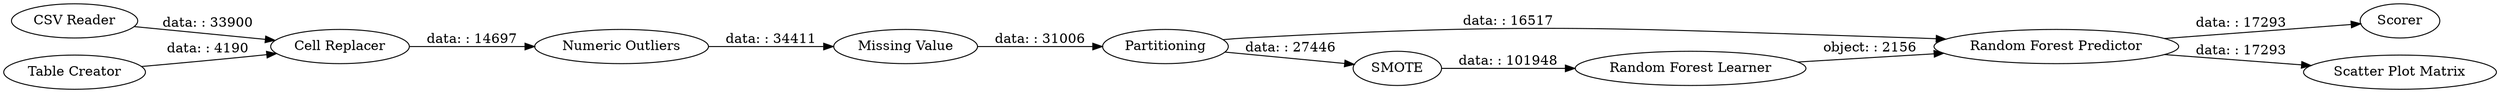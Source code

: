 digraph {
	"2400260045283573427_1964" [label=Scorer]
	"2400260045283573427_1963" [label="Random Forest Predictor"]
	"2400260045283573427_1958" [label=Partitioning]
	"2400260045283573427_1962" [label="Random Forest Learner"]
	"2400260045283573427_1" [label="CSV Reader"]
	"2400260045283573427_1959" [label="Cell Replacer"]
	"2400260045283573427_1977" [label="Missing Value"]
	"2400260045283573427_1961" [label=SMOTE]
	"2400260045283573427_1978" [label="Scatter Plot Matrix"]
	"2400260045283573427_1960" [label="Table Creator"]
	"2400260045283573427_1976" [label="Numeric Outliers"]
	"2400260045283573427_1962" -> "2400260045283573427_1963" [label="object: : 2156"]
	"2400260045283573427_1" -> "2400260045283573427_1959" [label="data: : 33900"]
	"2400260045283573427_1976" -> "2400260045283573427_1977" [label="data: : 34411"]
	"2400260045283573427_1959" -> "2400260045283573427_1976" [label="data: : 14697"]
	"2400260045283573427_1963" -> "2400260045283573427_1964" [label="data: : 17293"]
	"2400260045283573427_1961" -> "2400260045283573427_1962" [label="data: : 101948"]
	"2400260045283573427_1958" -> "2400260045283573427_1961" [label="data: : 27446"]
	"2400260045283573427_1958" -> "2400260045283573427_1963" [label="data: : 16517"]
	"2400260045283573427_1960" -> "2400260045283573427_1959" [label="data: : 4190"]
	"2400260045283573427_1977" -> "2400260045283573427_1958" [label="data: : 31006"]
	"2400260045283573427_1963" -> "2400260045283573427_1978" [label="data: : 17293"]
	rankdir=LR
}
